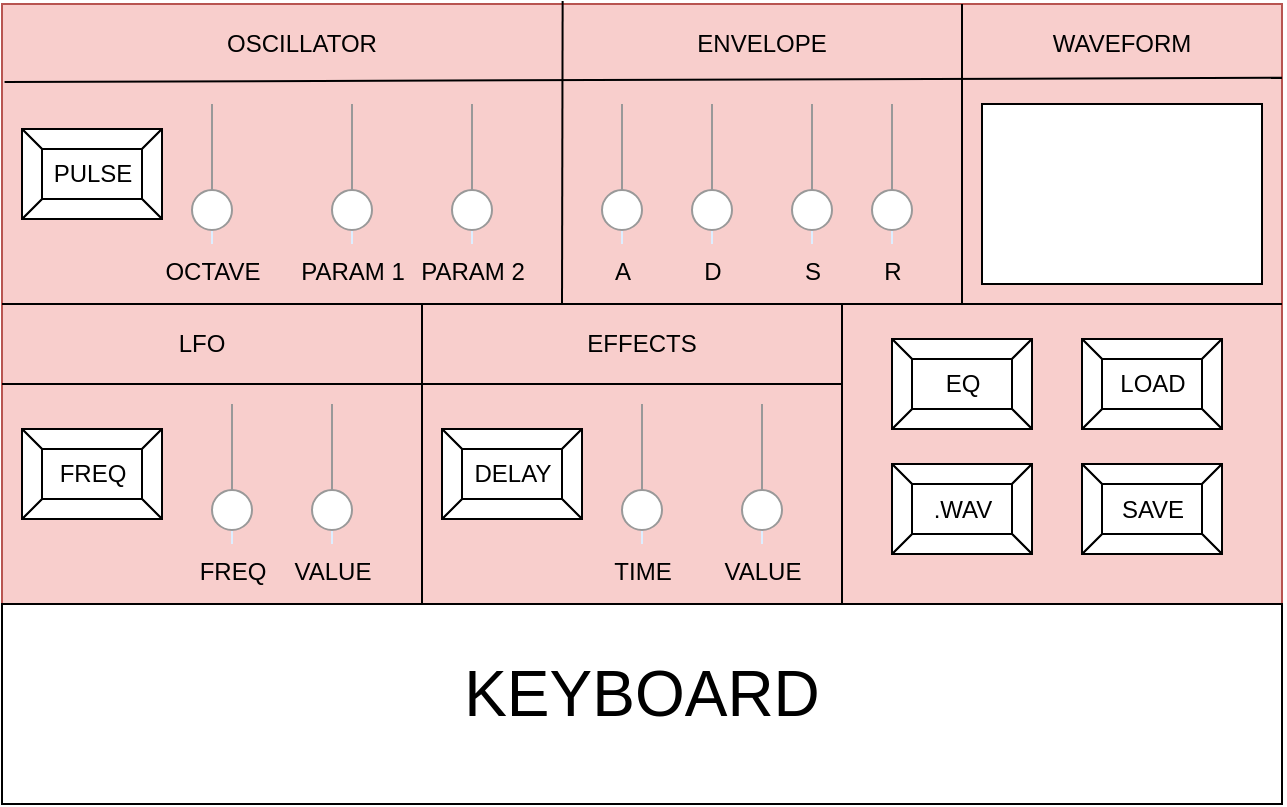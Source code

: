<mxfile version="17.2.1" type="device"><diagram id="pFB38-JBjx51SFx_2FDh" name="Page-1"><mxGraphModel dx="782" dy="514" grid="1" gridSize="10" guides="1" tooltips="1" connect="1" arrows="1" fold="1" page="1" pageScale="1" pageWidth="850" pageHeight="1100" math="0" shadow="0"><root><mxCell id="0"/><mxCell id="1" parent="0"/><mxCell id="NwHU2RaEHUG9ZyaWM7Ha-1" value="" style="rounded=0;whiteSpace=wrap;html=1;fillColor=#f8cecc;strokeColor=#b85450;" vertex="1" parent="1"><mxGeometry x="120" y="40" width="640" height="300" as="geometry"/></mxCell><mxCell id="NwHU2RaEHUG9ZyaWM7Ha-2" value="" style="endArrow=none;html=1;rounded=0;exitX=0;exitY=0.5;exitDx=0;exitDy=0;entryX=1;entryY=0.5;entryDx=0;entryDy=0;" edge="1" parent="1" source="NwHU2RaEHUG9ZyaWM7Ha-1" target="NwHU2RaEHUG9ZyaWM7Ha-1"><mxGeometry width="50" height="50" relative="1" as="geometry"><mxPoint x="380" y="290" as="sourcePoint"/><mxPoint x="430" y="240" as="targetPoint"/></mxGeometry></mxCell><mxCell id="NwHU2RaEHUG9ZyaWM7Ha-3" value="" style="endArrow=none;html=1;rounded=0;entryX=0.438;entryY=-0.005;entryDx=0;entryDy=0;entryPerimeter=0;" edge="1" parent="1" target="NwHU2RaEHUG9ZyaWM7Ha-1"><mxGeometry width="50" height="50" relative="1" as="geometry"><mxPoint x="400" y="190" as="sourcePoint"/><mxPoint x="320" y="100" as="targetPoint"/></mxGeometry></mxCell><mxCell id="NwHU2RaEHUG9ZyaWM7Ha-4" value="" style="endArrow=none;html=1;rounded=0;entryX=0.75;entryY=0;entryDx=0;entryDy=0;" edge="1" parent="1" target="NwHU2RaEHUG9ZyaWM7Ha-1"><mxGeometry width="50" height="50" relative="1" as="geometry"><mxPoint x="600" y="190" as="sourcePoint"/><mxPoint x="430" y="240" as="targetPoint"/></mxGeometry></mxCell><mxCell id="NwHU2RaEHUG9ZyaWM7Ha-5" value="" style="endArrow=none;html=1;rounded=0;exitX=0.002;exitY=0.13;exitDx=0;exitDy=0;exitPerimeter=0;entryX=1;entryY=0.123;entryDx=0;entryDy=0;entryPerimeter=0;" edge="1" parent="1" source="NwHU2RaEHUG9ZyaWM7Ha-1" target="NwHU2RaEHUG9ZyaWM7Ha-1"><mxGeometry width="50" height="50" relative="1" as="geometry"><mxPoint x="380" y="290" as="sourcePoint"/><mxPoint x="350" y="80" as="targetPoint"/></mxGeometry></mxCell><mxCell id="NwHU2RaEHUG9ZyaWM7Ha-6" value="OSCILLATOR" style="text;html=1;strokeColor=none;fillColor=none;align=center;verticalAlign=middle;whiteSpace=wrap;rounded=0;" vertex="1" parent="1"><mxGeometry x="240" y="40" width="60" height="40" as="geometry"/></mxCell><mxCell id="NwHU2RaEHUG9ZyaWM7Ha-7" value="" style="rounded=0;whiteSpace=wrap;html=1;" vertex="1" parent="1"><mxGeometry x="120" y="340" width="640" height="100" as="geometry"/></mxCell><mxCell id="NwHU2RaEHUG9ZyaWM7Ha-10" value="ENVELOPE" style="text;html=1;strokeColor=none;fillColor=none;align=center;verticalAlign=middle;whiteSpace=wrap;rounded=0;" vertex="1" parent="1"><mxGeometry x="470" y="40" width="60" height="40" as="geometry"/></mxCell><mxCell id="NwHU2RaEHUG9ZyaWM7Ha-11" value="OCTAVE" style="verticalLabelPosition=bottom;shadow=0;dashed=0;align=center;html=1;verticalAlign=top;strokeWidth=1;shape=mxgraph.mockup.forms.horSlider;strokeColor=#999999;sliderStyle=basic;sliderPos=20;handleStyle=circle;fillColor2=#ddeeff;direction=north;" vertex="1" parent="1"><mxGeometry x="220" y="90" width="10" height="70" as="geometry"/></mxCell><mxCell id="NwHU2RaEHUG9ZyaWM7Ha-12" value="PARAM 1" style="verticalLabelPosition=bottom;shadow=0;dashed=0;align=center;html=1;verticalAlign=top;strokeWidth=1;shape=mxgraph.mockup.forms.horSlider;strokeColor=#999999;sliderStyle=basic;sliderPos=20;handleStyle=circle;fillColor2=#ddeeff;direction=north;" vertex="1" parent="1"><mxGeometry x="290" y="90" width="10" height="70" as="geometry"/></mxCell><mxCell id="NwHU2RaEHUG9ZyaWM7Ha-13" value="PARAM 2" style="verticalLabelPosition=bottom;shadow=0;dashed=0;align=center;html=1;verticalAlign=top;strokeWidth=1;shape=mxgraph.mockup.forms.horSlider;strokeColor=#999999;sliderStyle=basic;sliderPos=20;handleStyle=circle;fillColor2=#ddeeff;direction=north;" vertex="1" parent="1"><mxGeometry x="350" y="90" width="10" height="70" as="geometry"/></mxCell><mxCell id="NwHU2RaEHUG9ZyaWM7Ha-15" value="PULSE" style="labelPosition=center;verticalLabelPosition=middle;align=center;html=1;shape=mxgraph.basic.button;dx=10;" vertex="1" parent="1"><mxGeometry x="130" y="102.5" width="70" height="45" as="geometry"/></mxCell><mxCell id="NwHU2RaEHUG9ZyaWM7Ha-16" value="A" style="verticalLabelPosition=bottom;shadow=0;dashed=0;align=center;html=1;verticalAlign=top;strokeWidth=1;shape=mxgraph.mockup.forms.horSlider;strokeColor=#999999;sliderStyle=basic;sliderPos=20;handleStyle=circle;fillColor2=#ddeeff;direction=north;" vertex="1" parent="1"><mxGeometry x="425" y="90" width="10" height="70" as="geometry"/></mxCell><mxCell id="NwHU2RaEHUG9ZyaWM7Ha-17" value="D" style="verticalLabelPosition=bottom;shadow=0;dashed=0;align=center;html=1;verticalAlign=top;strokeWidth=1;shape=mxgraph.mockup.forms.horSlider;strokeColor=#999999;sliderStyle=basic;sliderPos=20;handleStyle=circle;fillColor2=#ddeeff;direction=north;" vertex="1" parent="1"><mxGeometry x="470" y="90" width="10" height="70" as="geometry"/></mxCell><mxCell id="NwHU2RaEHUG9ZyaWM7Ha-18" value="S" style="verticalLabelPosition=bottom;shadow=0;dashed=0;align=center;html=1;verticalAlign=top;strokeWidth=1;shape=mxgraph.mockup.forms.horSlider;strokeColor=#999999;sliderStyle=basic;sliderPos=20;handleStyle=circle;fillColor2=#ddeeff;direction=north;" vertex="1" parent="1"><mxGeometry x="520" y="90" width="10" height="70" as="geometry"/></mxCell><mxCell id="NwHU2RaEHUG9ZyaWM7Ha-19" value="R" style="verticalLabelPosition=bottom;shadow=0;dashed=0;align=center;html=1;verticalAlign=top;strokeWidth=1;shape=mxgraph.mockup.forms.horSlider;strokeColor=#999999;sliderStyle=basic;sliderPos=20;handleStyle=circle;fillColor2=#ddeeff;direction=north;" vertex="1" parent="1"><mxGeometry x="560" y="90" width="10" height="70" as="geometry"/></mxCell><mxCell id="NwHU2RaEHUG9ZyaWM7Ha-20" value="WAVEFORM" style="text;html=1;strokeColor=none;fillColor=none;align=center;verticalAlign=middle;whiteSpace=wrap;rounded=0;" vertex="1" parent="1"><mxGeometry x="650" y="40" width="60" height="40" as="geometry"/></mxCell><mxCell id="NwHU2RaEHUG9ZyaWM7Ha-21" value="" style="rounded=0;whiteSpace=wrap;html=1;" vertex="1" parent="1"><mxGeometry x="610" y="90" width="140" height="90" as="geometry"/></mxCell><mxCell id="NwHU2RaEHUG9ZyaWM7Ha-22" value="" style="shape=image;html=1;verticalAlign=top;verticalLabelPosition=bottom;labelBackgroundColor=#ffffff;imageAspect=0;aspect=fixed;image=https://cdn0.iconfinder.com/data/icons/phosphor-duotone-vol-5/256/wave-sine-duotone-128.png" vertex="1" parent="1"><mxGeometry x="616" y="71" width="128" height="128" as="geometry"/></mxCell><mxCell id="NwHU2RaEHUG9ZyaWM7Ha-23" value="" style="endArrow=none;html=1;rounded=0;" edge="1" parent="1"><mxGeometry width="50" height="50" relative="1" as="geometry"><mxPoint x="120" y="230" as="sourcePoint"/><mxPoint x="540" y="230" as="targetPoint"/></mxGeometry></mxCell><mxCell id="NwHU2RaEHUG9ZyaWM7Ha-25" value="LFO" style="text;html=1;strokeColor=none;fillColor=none;align=center;verticalAlign=middle;whiteSpace=wrap;rounded=0;" vertex="1" parent="1"><mxGeometry x="190" y="190" width="60" height="40" as="geometry"/></mxCell><mxCell id="NwHU2RaEHUG9ZyaWM7Ha-27" value="VALUE" style="verticalLabelPosition=bottom;shadow=0;dashed=0;align=center;html=1;verticalAlign=top;strokeWidth=1;shape=mxgraph.mockup.forms.horSlider;strokeColor=#999999;sliderStyle=basic;sliderPos=20;handleStyle=circle;fillColor2=#ddeeff;direction=north;" vertex="1" parent="1"><mxGeometry x="280" y="240" width="10" height="70" as="geometry"/></mxCell><mxCell id="NwHU2RaEHUG9ZyaWM7Ha-28" value="FREQ" style="verticalLabelPosition=bottom;shadow=0;dashed=0;align=center;html=1;verticalAlign=top;strokeWidth=1;shape=mxgraph.mockup.forms.horSlider;strokeColor=#999999;sliderStyle=basic;sliderPos=20;handleStyle=circle;fillColor2=#ddeeff;direction=north;" vertex="1" parent="1"><mxGeometry x="230" y="240" width="10" height="70" as="geometry"/></mxCell><mxCell id="NwHU2RaEHUG9ZyaWM7Ha-30" value="FREQ" style="labelPosition=center;verticalLabelPosition=middle;align=center;html=1;shape=mxgraph.basic.button;dx=10;" vertex="1" parent="1"><mxGeometry x="130" y="252.5" width="70" height="45" as="geometry"/></mxCell><mxCell id="NwHU2RaEHUG9ZyaWM7Ha-31" value="" style="endArrow=none;html=1;rounded=0;" edge="1" parent="1"><mxGeometry width="50" height="50" relative="1" as="geometry"><mxPoint x="330" y="340" as="sourcePoint"/><mxPoint x="330" y="190" as="targetPoint"/></mxGeometry></mxCell><mxCell id="NwHU2RaEHUG9ZyaWM7Ha-32" value="" style="endArrow=none;html=1;rounded=0;" edge="1" parent="1"><mxGeometry width="50" height="50" relative="1" as="geometry"><mxPoint x="540" y="340" as="sourcePoint"/><mxPoint x="540" y="190" as="targetPoint"/></mxGeometry></mxCell><mxCell id="NwHU2RaEHUG9ZyaWM7Ha-33" value="EFFECTS" style="text;html=1;strokeColor=none;fillColor=none;align=center;verticalAlign=middle;whiteSpace=wrap;rounded=0;" vertex="1" parent="1"><mxGeometry x="410" y="190" width="60" height="40" as="geometry"/></mxCell><mxCell id="NwHU2RaEHUG9ZyaWM7Ha-35" value="EQ" style="labelPosition=center;verticalLabelPosition=middle;align=center;html=1;shape=mxgraph.basic.button;dx=10;" vertex="1" parent="1"><mxGeometry x="565" y="207.5" width="70" height="45" as="geometry"/></mxCell><mxCell id="NwHU2RaEHUG9ZyaWM7Ha-36" value="LOAD" style="labelPosition=center;verticalLabelPosition=middle;align=center;html=1;shape=mxgraph.basic.button;dx=10;" vertex="1" parent="1"><mxGeometry x="660" y="207.5" width="70" height="45" as="geometry"/></mxCell><mxCell id="NwHU2RaEHUG9ZyaWM7Ha-37" value="SAVE" style="labelPosition=center;verticalLabelPosition=middle;align=center;html=1;shape=mxgraph.basic.button;dx=10;" vertex="1" parent="1"><mxGeometry x="660" y="270" width="70" height="45" as="geometry"/></mxCell><mxCell id="NwHU2RaEHUG9ZyaWM7Ha-39" value="TIME" style="verticalLabelPosition=bottom;shadow=0;dashed=0;align=center;html=1;verticalAlign=top;strokeWidth=1;shape=mxgraph.mockup.forms.horSlider;strokeColor=#999999;sliderStyle=basic;sliderPos=20;handleStyle=circle;fillColor2=#ddeeff;direction=north;" vertex="1" parent="1"><mxGeometry x="435" y="240" width="10" height="70" as="geometry"/></mxCell><mxCell id="NwHU2RaEHUG9ZyaWM7Ha-40" value="VALUE" style="verticalLabelPosition=bottom;shadow=0;dashed=0;align=center;html=1;verticalAlign=top;strokeWidth=1;shape=mxgraph.mockup.forms.horSlider;strokeColor=#999999;sliderStyle=basic;sliderPos=20;handleStyle=circle;fillColor2=#ddeeff;direction=north;" vertex="1" parent="1"><mxGeometry x="495" y="240" width="10" height="70" as="geometry"/></mxCell><mxCell id="NwHU2RaEHUG9ZyaWM7Ha-41" value="DELAY" style="labelPosition=center;verticalLabelPosition=middle;align=center;html=1;shape=mxgraph.basic.button;dx=10;" vertex="1" parent="1"><mxGeometry x="340" y="252.5" width="70" height="45" as="geometry"/></mxCell><mxCell id="NwHU2RaEHUG9ZyaWM7Ha-48" value="&lt;font style=&quot;font-size: 32px&quot;&gt;KEYBOARD&lt;/font&gt;" style="text;html=1;strokeColor=none;fillColor=none;align=center;verticalAlign=middle;whiteSpace=wrap;rounded=0;" vertex="1" parent="1"><mxGeometry x="315" y="370" width="250" height="30" as="geometry"/></mxCell><mxCell id="NwHU2RaEHUG9ZyaWM7Ha-50" value=".WAV" style="labelPosition=center;verticalLabelPosition=middle;align=center;html=1;shape=mxgraph.basic.button;dx=10;" vertex="1" parent="1"><mxGeometry x="565" y="270" width="70" height="45" as="geometry"/></mxCell></root></mxGraphModel></diagram></mxfile>